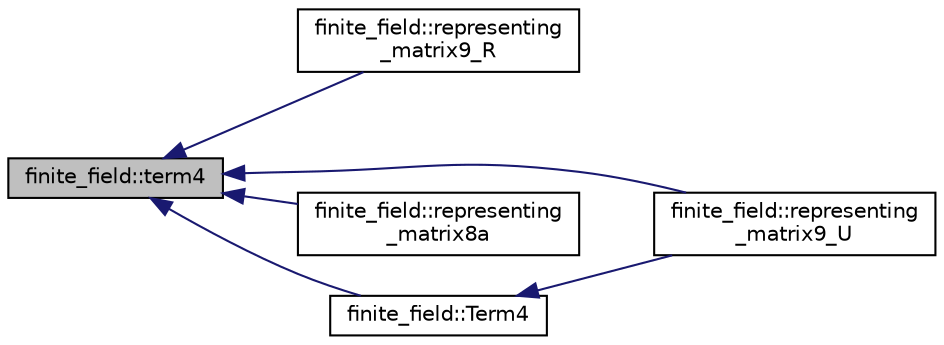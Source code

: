 digraph "finite_field::term4"
{
  edge [fontname="Helvetica",fontsize="10",labelfontname="Helvetica",labelfontsize="10"];
  node [fontname="Helvetica",fontsize="10",shape=record];
  rankdir="LR";
  Node18905 [label="finite_field::term4",height=0.2,width=0.4,color="black", fillcolor="grey75", style="filled", fontcolor="black"];
  Node18905 -> Node18906 [dir="back",color="midnightblue",fontsize="10",style="solid",fontname="Helvetica"];
  Node18906 [label="finite_field::representing\l_matrix9_R",height=0.2,width=0.4,color="black", fillcolor="white", style="filled",URL="$df/d5a/classfinite__field.html#a8d15d20bbe64970c34f927ca4ecd27ef"];
  Node18905 -> Node18907 [dir="back",color="midnightblue",fontsize="10",style="solid",fontname="Helvetica"];
  Node18907 [label="finite_field::representing\l_matrix9_U",height=0.2,width=0.4,color="black", fillcolor="white", style="filled",URL="$df/d5a/classfinite__field.html#a71554021c854e73fbe656c96cfe48ede"];
  Node18905 -> Node18908 [dir="back",color="midnightblue",fontsize="10",style="solid",fontname="Helvetica"];
  Node18908 [label="finite_field::representing\l_matrix8a",height=0.2,width=0.4,color="black", fillcolor="white", style="filled",URL="$df/d5a/classfinite__field.html#aa1014121c2fd9b0d1ab9f0e042f24bc3"];
  Node18905 -> Node18909 [dir="back",color="midnightblue",fontsize="10",style="solid",fontname="Helvetica"];
  Node18909 [label="finite_field::Term4",height=0.2,width=0.4,color="black", fillcolor="white", style="filled",URL="$df/d5a/classfinite__field.html#af1a424c941f7598d598189af264137da"];
  Node18909 -> Node18907 [dir="back",color="midnightblue",fontsize="10",style="solid",fontname="Helvetica"];
}
